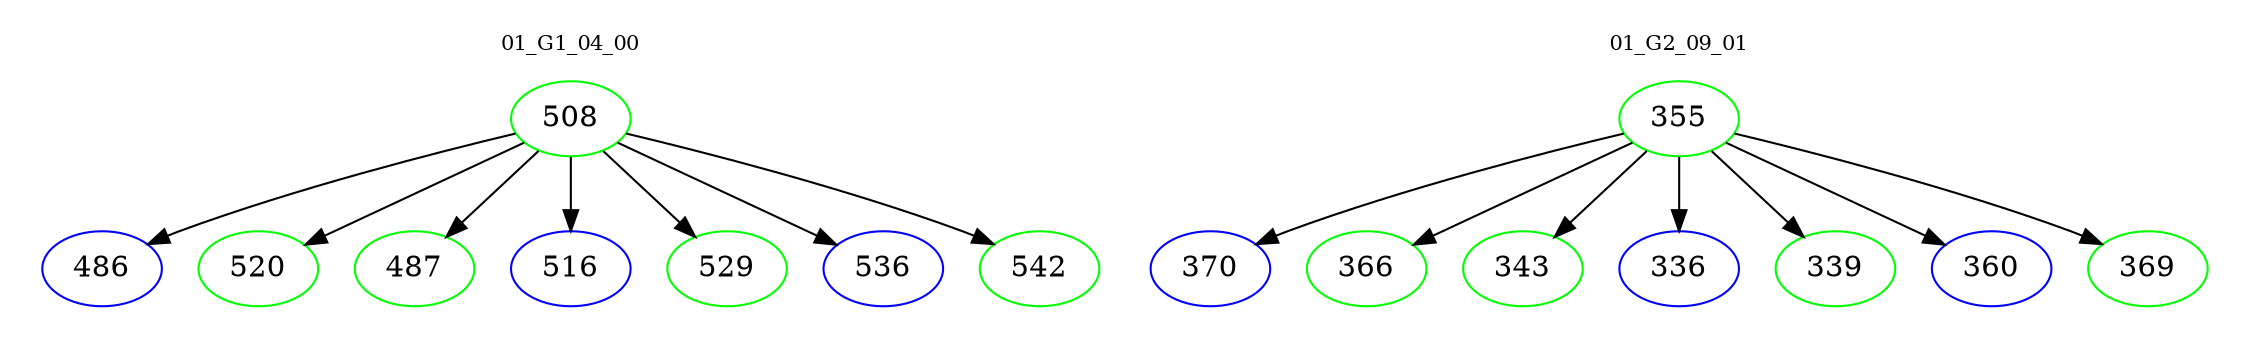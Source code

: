 digraph{
subgraph cluster_0 {
color = white
label = "01_G1_04_00";
fontsize=10;
T0_508 [label="508", color="green"]
T0_508 -> T0_486 [color="black"]
T0_486 [label="486", color="blue"]
T0_508 -> T0_520 [color="black"]
T0_520 [label="520", color="green"]
T0_508 -> T0_487 [color="black"]
T0_487 [label="487", color="green"]
T0_508 -> T0_516 [color="black"]
T0_516 [label="516", color="blue"]
T0_508 -> T0_529 [color="black"]
T0_529 [label="529", color="green"]
T0_508 -> T0_536 [color="black"]
T0_536 [label="536", color="blue"]
T0_508 -> T0_542 [color="black"]
T0_542 [label="542", color="green"]
}
subgraph cluster_1 {
color = white
label = "01_G2_09_01";
fontsize=10;
T1_355 [label="355", color="green"]
T1_355 -> T1_370 [color="black"]
T1_370 [label="370", color="blue"]
T1_355 -> T1_366 [color="black"]
T1_366 [label="366", color="green"]
T1_355 -> T1_343 [color="black"]
T1_343 [label="343", color="green"]
T1_355 -> T1_336 [color="black"]
T1_336 [label="336", color="blue"]
T1_355 -> T1_339 [color="black"]
T1_339 [label="339", color="green"]
T1_355 -> T1_360 [color="black"]
T1_360 [label="360", color="blue"]
T1_355 -> T1_369 [color="black"]
T1_369 [label="369", color="green"]
}
}
